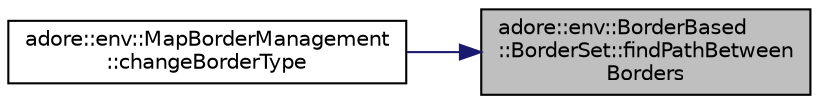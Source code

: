 digraph "adore::env::BorderBased::BorderSet::findPathBetweenBorders"
{
 // LATEX_PDF_SIZE
  edge [fontname="Helvetica",fontsize="10",labelfontname="Helvetica",labelfontsize="10"];
  node [fontname="Helvetica",fontsize="10",shape=record];
  rankdir="RL";
  Node1 [label="adore::env::BorderBased\l::BorderSet::findPathBetween\lBorders",height=0.2,width=0.4,color="black", fillcolor="grey75", style="filled", fontcolor="black",tooltip="find path between a starting border and a list of possible target borders in a recursive manner"];
  Node1 -> Node2 [dir="back",color="midnightblue",fontsize="10",style="solid",fontname="Helvetica"];
  Node2 [label="adore::env::MapBorderManagement\l::changeBorderType",height=0.2,width=0.4,color="black", fillcolor="white", style="filled",URL="$classadore_1_1env_1_1MapBorderManagement.html#abeff1a09f45801fbc4982f6b3e8d3b20",tooltip="change border type based on BorderTypeChangeProfile struct"];
}
